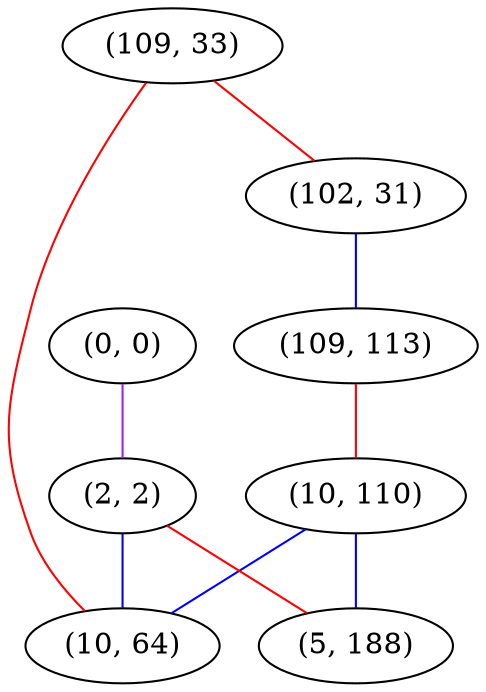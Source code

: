 graph "" {
"(109, 33)";
"(0, 0)";
"(102, 31)";
"(109, 113)";
"(10, 110)";
"(2, 2)";
"(10, 64)";
"(5, 188)";
"(109, 33)" -- "(10, 64)"  [color=red, key=0, weight=1];
"(109, 33)" -- "(102, 31)"  [color=red, key=0, weight=1];
"(0, 0)" -- "(2, 2)"  [color=purple, key=0, weight=4];
"(102, 31)" -- "(109, 113)"  [color=blue, key=0, weight=3];
"(109, 113)" -- "(10, 110)"  [color=red, key=0, weight=1];
"(10, 110)" -- "(5, 188)"  [color=blue, key=0, weight=3];
"(10, 110)" -- "(10, 64)"  [color=blue, key=0, weight=3];
"(2, 2)" -- "(10, 64)"  [color=blue, key=0, weight=3];
"(2, 2)" -- "(5, 188)"  [color=red, key=0, weight=1];
}
